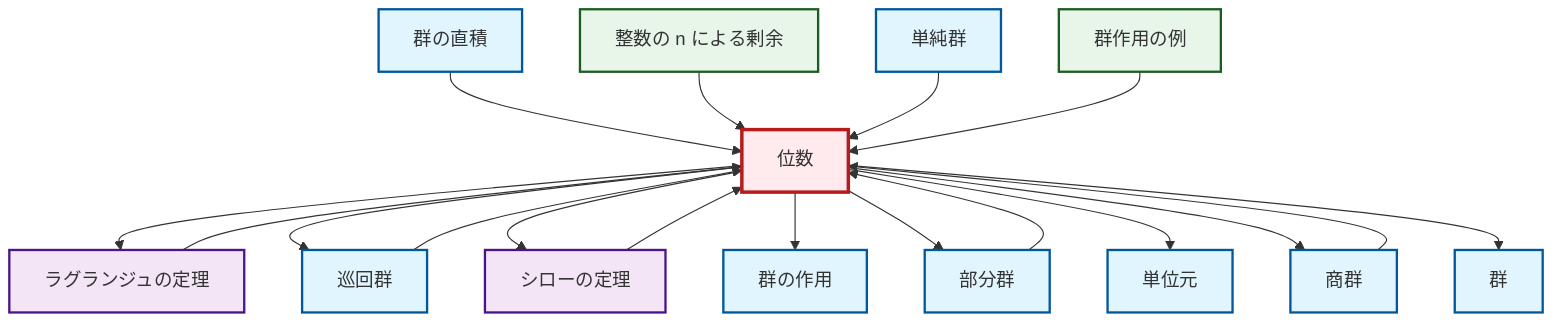 graph TD
    classDef definition fill:#e1f5fe,stroke:#01579b,stroke-width:2px
    classDef theorem fill:#f3e5f5,stroke:#4a148c,stroke-width:2px
    classDef axiom fill:#fff3e0,stroke:#e65100,stroke-width:2px
    classDef example fill:#e8f5e9,stroke:#1b5e20,stroke-width:2px
    classDef current fill:#ffebee,stroke:#b71c1c,stroke-width:3px
    def-group-action["群の作用"]:::definition
    ex-quotient-integers-mod-n["整数の n による剰余"]:::example
    def-order["位数"]:::definition
    thm-sylow["シローの定理"]:::theorem
    def-quotient-group["商群"]:::definition
    ex-group-action-examples["群作用の例"]:::example
    def-subgroup["部分群"]:::definition
    def-identity-element["単位元"]:::definition
    def-simple-group["単純群"]:::definition
    def-direct-product["群の直積"]:::definition
    def-group["群"]:::definition
    thm-lagrange["ラグランジュの定理"]:::theorem
    def-cyclic-group["巡回群"]:::definition
    def-direct-product --> def-order
    def-order --> thm-lagrange
    def-quotient-group --> def-order
    def-order --> def-cyclic-group
    def-subgroup --> def-order
    def-order --> thm-sylow
    ex-quotient-integers-mod-n --> def-order
    def-order --> def-group-action
    def-cyclic-group --> def-order
    def-order --> def-subgroup
    def-order --> def-identity-element
    def-simple-group --> def-order
    ex-group-action-examples --> def-order
    thm-sylow --> def-order
    thm-lagrange --> def-order
    def-order --> def-quotient-group
    def-order --> def-group
    class def-order current